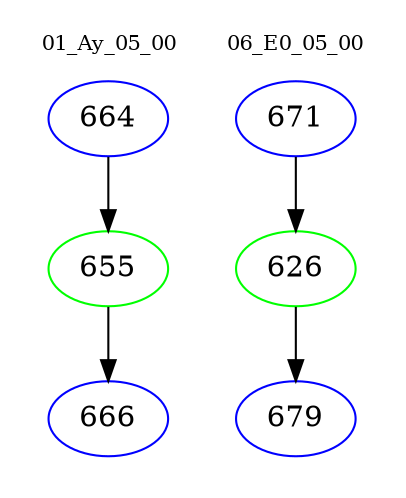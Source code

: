 digraph{
subgraph cluster_0 {
color = white
label = "01_Ay_05_00";
fontsize=10;
T0_664 [label="664", color="blue"]
T0_664 -> T0_655 [color="black"]
T0_655 [label="655", color="green"]
T0_655 -> T0_666 [color="black"]
T0_666 [label="666", color="blue"]
}
subgraph cluster_1 {
color = white
label = "06_E0_05_00";
fontsize=10;
T1_671 [label="671", color="blue"]
T1_671 -> T1_626 [color="black"]
T1_626 [label="626", color="green"]
T1_626 -> T1_679 [color="black"]
T1_679 [label="679", color="blue"]
}
}
